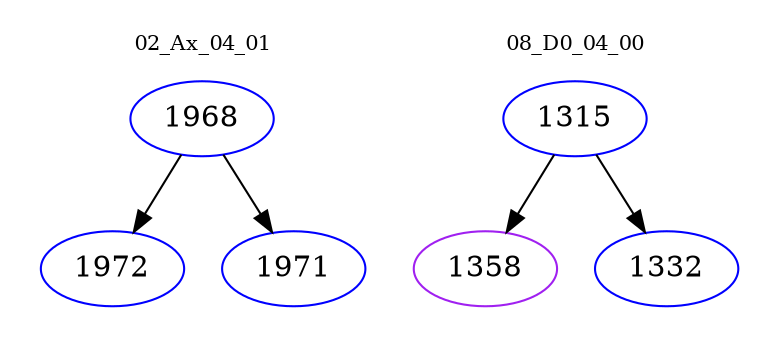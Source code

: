 digraph{
subgraph cluster_0 {
color = white
label = "02_Ax_04_01";
fontsize=10;
T0_1968 [label="1968", color="blue"]
T0_1968 -> T0_1972 [color="black"]
T0_1972 [label="1972", color="blue"]
T0_1968 -> T0_1971 [color="black"]
T0_1971 [label="1971", color="blue"]
}
subgraph cluster_1 {
color = white
label = "08_D0_04_00";
fontsize=10;
T1_1315 [label="1315", color="blue"]
T1_1315 -> T1_1358 [color="black"]
T1_1358 [label="1358", color="purple"]
T1_1315 -> T1_1332 [color="black"]
T1_1332 [label="1332", color="blue"]
}
}
